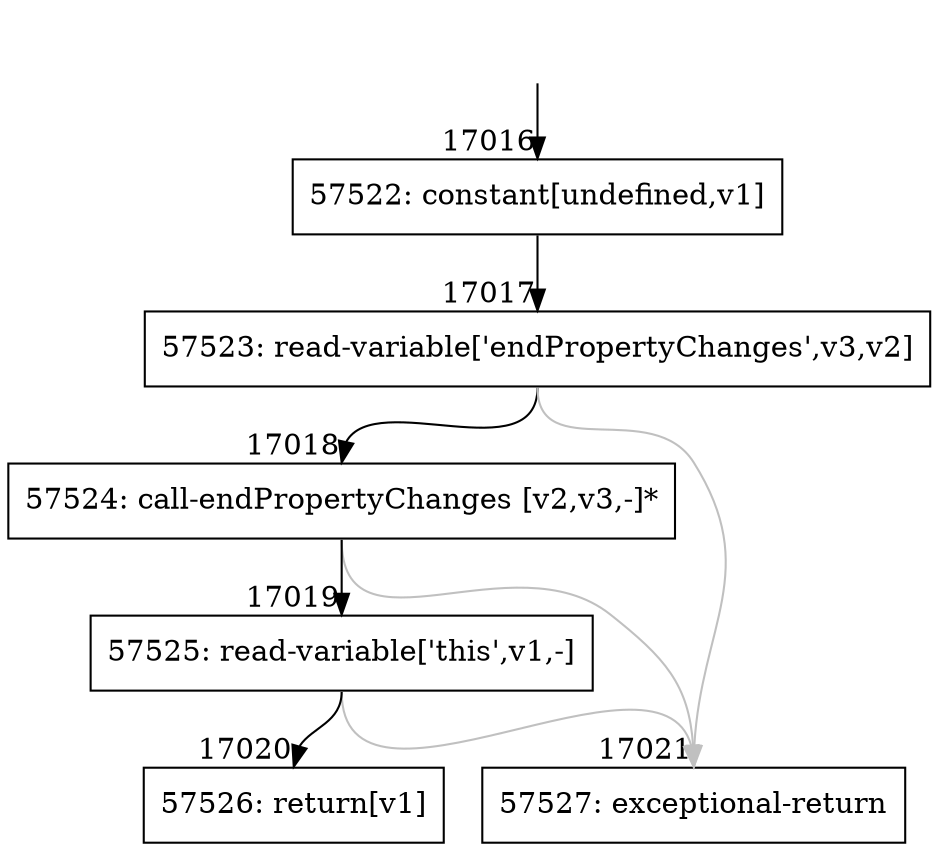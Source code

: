 digraph {
rankdir="TD"
BB_entry1459[shape=none,label=""];
BB_entry1459 -> BB17016 [tailport=s, headport=n, headlabel="    17016"]
BB17016 [shape=record label="{57522: constant[undefined,v1]}" ] 
BB17016 -> BB17017 [tailport=s, headport=n, headlabel="      17017"]
BB17017 [shape=record label="{57523: read-variable['endPropertyChanges',v3,v2]}" ] 
BB17017 -> BB17018 [tailport=s, headport=n, headlabel="      17018"]
BB17017 -> BB17021 [tailport=s, headport=n, color=gray, headlabel="      17021"]
BB17018 [shape=record label="{57524: call-endPropertyChanges [v2,v3,-]*}" ] 
BB17018 -> BB17019 [tailport=s, headport=n, headlabel="      17019"]
BB17018 -> BB17021 [tailport=s, headport=n, color=gray]
BB17019 [shape=record label="{57525: read-variable['this',v1,-]}" ] 
BB17019 -> BB17020 [tailport=s, headport=n, headlabel="      17020"]
BB17019 -> BB17021 [tailport=s, headport=n, color=gray]
BB17020 [shape=record label="{57526: return[v1]}" ] 
BB17021 [shape=record label="{57527: exceptional-return}" ] 
//#$~ 32231
}
